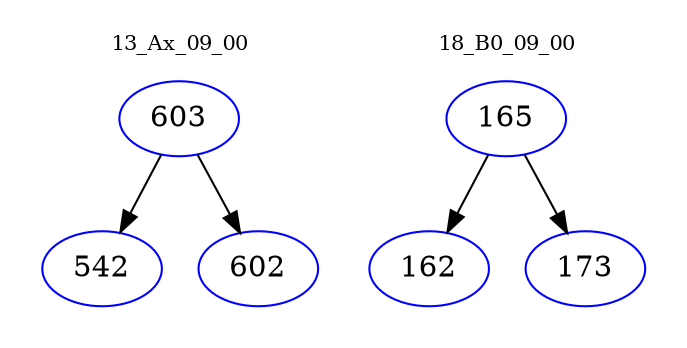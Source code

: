 digraph{
subgraph cluster_0 {
color = white
label = "13_Ax_09_00";
fontsize=10;
T0_603 [label="603", color="blue"]
T0_603 -> T0_542 [color="black"]
T0_542 [label="542", color="blue"]
T0_603 -> T0_602 [color="black"]
T0_602 [label="602", color="blue"]
}
subgraph cluster_1 {
color = white
label = "18_B0_09_00";
fontsize=10;
T1_165 [label="165", color="blue"]
T1_165 -> T1_162 [color="black"]
T1_162 [label="162", color="blue"]
T1_165 -> T1_173 [color="black"]
T1_173 [label="173", color="blue"]
}
}

